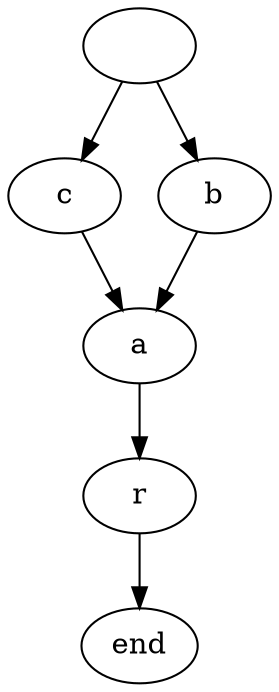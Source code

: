 digraph Dawg {
    blank [label=" "];
    blank->c;
    c->a;

    blank->b;
    b->a;
    a->r;
    r -> end;
}
